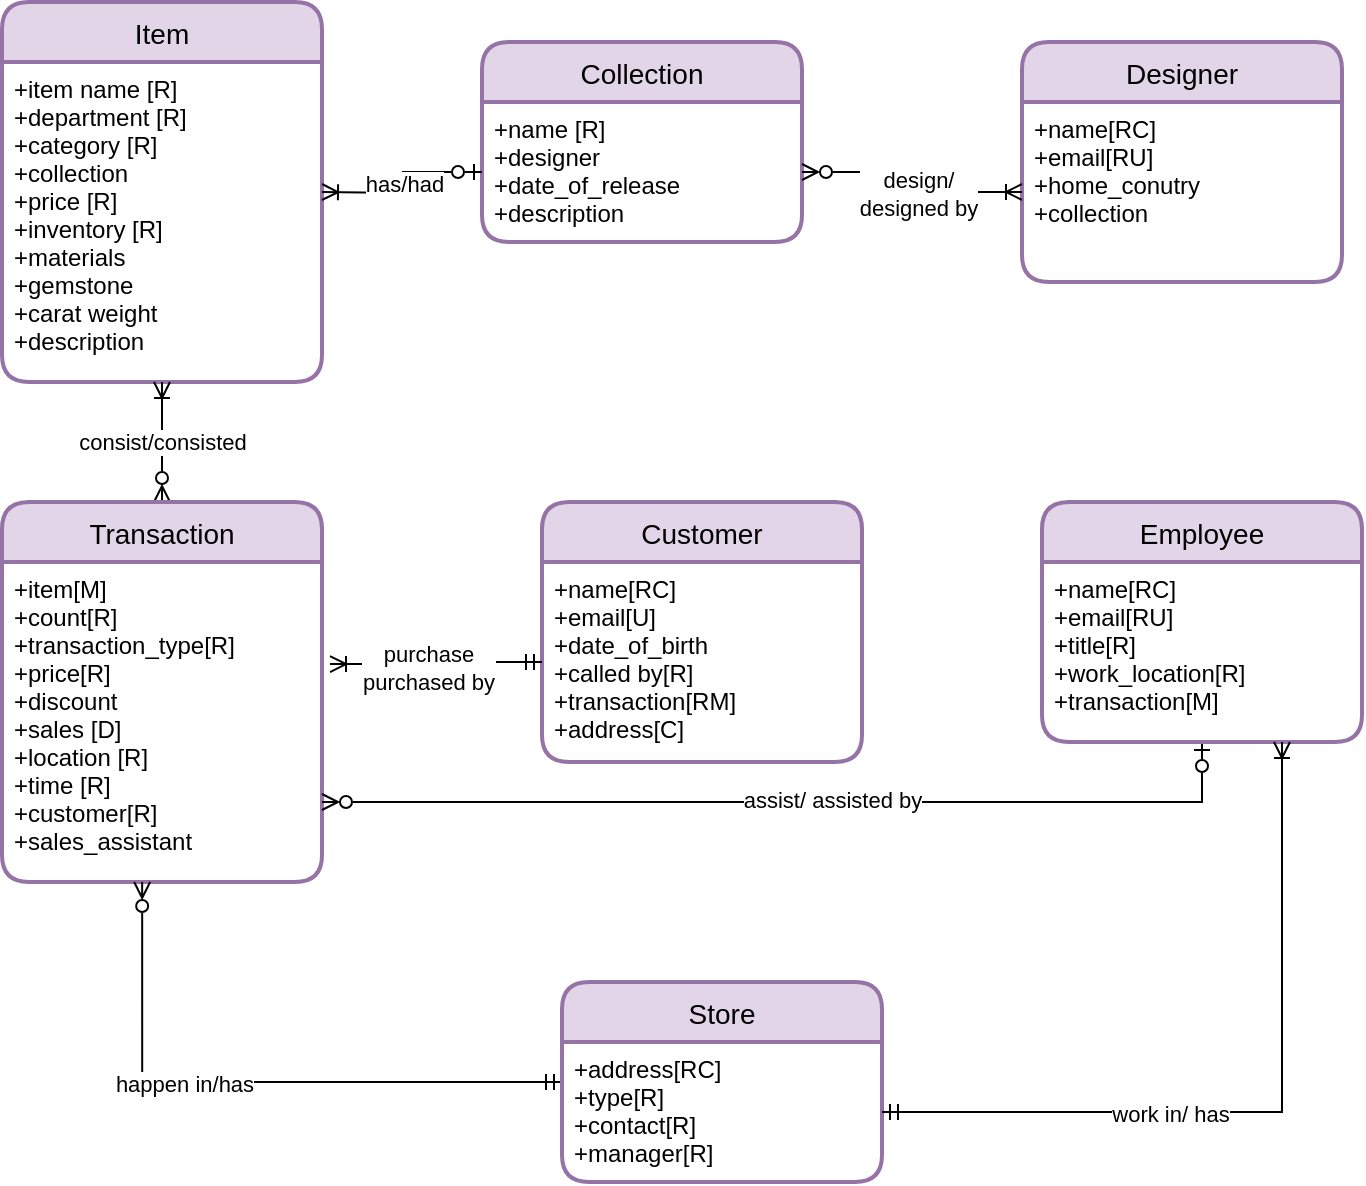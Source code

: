 <mxfile version="17.5.0" type="google"><diagram id="yLszUjJbC8JD7kgCKZUq" name="Page-1"><mxGraphModel grid="1" page="1" gridSize="10" guides="1" tooltips="1" connect="1" arrows="1" fold="1" pageScale="1" pageWidth="850" pageHeight="1100" math="0" shadow="0"><root><mxCell id="0"/><mxCell id="1" parent="0"/><mxCell id="opLfYF0_R9hI7vtgBS3v-1" value="Item" style="swimlane;childLayout=stackLayout;horizontal=1;startSize=30;horizontalStack=0;rounded=1;fontSize=14;fontStyle=0;strokeWidth=2;resizeParent=0;resizeLast=1;shadow=0;dashed=0;align=center;fillColor=#e1d5e7;strokeColor=#9673a6;" vertex="1" parent="1"><mxGeometry x="80" y="20" width="160" height="190" as="geometry"/></mxCell><mxCell id="opLfYF0_R9hI7vtgBS3v-2" value="+item name [R]&#10;+department [R]&#10;+category [R]&#10;+collection&#10;+price [R]&#10;+inventory [R]&#10;+materials&#10;+gemstone&#10;+carat weight&#10;+description&#10;&#10;" style="align=left;strokeColor=none;fillColor=none;spacingLeft=4;fontSize=12;verticalAlign=top;resizable=0;rotatable=0;part=1;" vertex="1" parent="opLfYF0_R9hI7vtgBS3v-1"><mxGeometry y="30" width="160" height="160" as="geometry"/></mxCell><mxCell id="opLfYF0_R9hI7vtgBS3v-5" value="Collection" style="swimlane;childLayout=stackLayout;horizontal=1;startSize=30;horizontalStack=0;rounded=1;fontSize=14;fontStyle=0;strokeWidth=2;resizeParent=0;resizeLast=1;shadow=0;dashed=0;align=center;fillColor=#e1d5e7;strokeColor=#9673a6;" vertex="1" parent="1"><mxGeometry x="320" y="40" width="160" height="100" as="geometry"/></mxCell><mxCell id="opLfYF0_R9hI7vtgBS3v-6" value="+name [R]&#10;+designer&#10;+date_of_release&#10;+description" style="align=left;strokeColor=none;fillColor=none;spacingLeft=4;fontSize=12;verticalAlign=top;resizable=0;rotatable=0;part=1;" vertex="1" parent="opLfYF0_R9hI7vtgBS3v-5"><mxGeometry y="30" width="160" height="70" as="geometry"/></mxCell><mxCell id="opLfYF0_R9hI7vtgBS3v-7" value="Designer" style="swimlane;childLayout=stackLayout;horizontal=1;startSize=30;horizontalStack=0;rounded=1;fontSize=14;fontStyle=0;strokeWidth=2;resizeParent=0;resizeLast=1;shadow=0;dashed=0;align=center;fillColor=#e1d5e7;strokeColor=#9673a6;" vertex="1" parent="1"><mxGeometry x="590" y="40" width="160" height="120" as="geometry"/></mxCell><mxCell id="opLfYF0_R9hI7vtgBS3v-8" value="+name[RC]&#10;+email[RU]&#10;+home_conutry&#10;+collection &#10;" style="align=left;strokeColor=none;fillColor=none;spacingLeft=4;fontSize=12;verticalAlign=top;resizable=0;rotatable=0;part=1;" vertex="1" parent="opLfYF0_R9hI7vtgBS3v-7"><mxGeometry y="30" width="160" height="90" as="geometry"/></mxCell><mxCell id="opLfYF0_R9hI7vtgBS3v-17" value="consist/consisted" style="edgeStyle=orthogonalEdgeStyle;rounded=0;orthogonalLoop=1;jettySize=auto;html=1;exitX=0.5;exitY=0;exitDx=0;exitDy=0;entryX=0.5;entryY=1;entryDx=0;entryDy=0;startArrow=ERzeroToMany;startFill=0;endArrow=ERoneToMany;endFill=0;" edge="1" parent="1" source="opLfYF0_R9hI7vtgBS3v-9" target="opLfYF0_R9hI7vtgBS3v-2"><mxGeometry relative="1" as="geometry"/></mxCell><mxCell id="opLfYF0_R9hI7vtgBS3v-9" value="Transaction" style="swimlane;childLayout=stackLayout;horizontal=1;startSize=30;horizontalStack=0;rounded=1;fontSize=14;fontStyle=0;strokeWidth=2;resizeParent=0;resizeLast=1;shadow=0;dashed=0;align=center;fillColor=#e1d5e7;strokeColor=#9673a6;" vertex="1" parent="1"><mxGeometry x="80" y="270" width="160" height="190" as="geometry"/></mxCell><mxCell id="opLfYF0_R9hI7vtgBS3v-10" value="+item[M]&#10;+count[R]&#10;+transaction_type[R]&#10;+price[R]&#10;+discount&#10;+sales [D]&#10;+location [R]&#10;+time [R]&#10;+customer[R]&#10;+sales_assistant" style="align=left;strokeColor=none;fillColor=none;spacingLeft=4;fontSize=12;verticalAlign=top;resizable=0;rotatable=0;part=1;" vertex="1" parent="opLfYF0_R9hI7vtgBS3v-9"><mxGeometry y="30" width="160" height="160" as="geometry"/></mxCell><mxCell id="opLfYF0_R9hI7vtgBS3v-27" style="edgeStyle=orthogonalEdgeStyle;rounded=0;orthogonalLoop=1;jettySize=auto;html=1;entryX=0.438;entryY=1;entryDx=0;entryDy=0;entryPerimeter=0;startArrow=ERmandOne;startFill=0;endArrow=ERzeroToMany;endFill=0;" edge="1" parent="1" source="opLfYF0_R9hI7vtgBS3v-11" target="opLfYF0_R9hI7vtgBS3v-10"><mxGeometry relative="1" as="geometry"/></mxCell><mxCell id="opLfYF0_R9hI7vtgBS3v-29" value="happen in/has" style="edgeLabel;html=1;align=center;verticalAlign=middle;resizable=0;points=[];" connectable="0" vertex="1" parent="opLfYF0_R9hI7vtgBS3v-27"><mxGeometry x="0.22" y="1" relative="1" as="geometry"><mxPoint as="offset"/></mxGeometry></mxCell><mxCell id="opLfYF0_R9hI7vtgBS3v-11" value="Store" style="swimlane;childLayout=stackLayout;horizontal=1;startSize=30;horizontalStack=0;rounded=1;fontSize=14;fontStyle=0;strokeWidth=2;resizeParent=0;resizeLast=1;shadow=0;dashed=0;align=center;fillColor=#e1d5e7;strokeColor=#9673a6;" vertex="1" parent="1"><mxGeometry x="360" y="510" width="160" height="100" as="geometry"/></mxCell><mxCell id="opLfYF0_R9hI7vtgBS3v-12" value="+address[RC]&#10;+type[R]&#10;+contact[R]&#10;+manager[R]&#10;&#10;" style="align=left;strokeColor=none;fillColor=none;spacingLeft=4;fontSize=12;verticalAlign=top;resizable=0;rotatable=0;part=1;" vertex="1" parent="opLfYF0_R9hI7vtgBS3v-11"><mxGeometry y="30" width="160" height="70" as="geometry"/></mxCell><mxCell id="opLfYF0_R9hI7vtgBS3v-13" value="Customer" style="swimlane;childLayout=stackLayout;horizontal=1;startSize=30;horizontalStack=0;rounded=1;fontSize=14;fontStyle=0;strokeWidth=2;resizeParent=0;resizeLast=1;shadow=0;dashed=0;align=center;fillColor=#e1d5e7;strokeColor=#9673a6;" vertex="1" parent="1"><mxGeometry x="350" y="270" width="160" height="130" as="geometry"/></mxCell><mxCell id="opLfYF0_R9hI7vtgBS3v-14" value="+name[RC]&#10;+email[U]&#10;+date_of_birth&#10;+called by[R]&#10;+transaction[RM]&#10;+address[C]" style="align=left;strokeColor=none;fillColor=none;spacingLeft=4;fontSize=12;verticalAlign=top;resizable=0;rotatable=0;part=1;" vertex="1" parent="opLfYF0_R9hI7vtgBS3v-13"><mxGeometry y="30" width="160" height="100" as="geometry"/></mxCell><mxCell id="opLfYF0_R9hI7vtgBS3v-25" style="edgeStyle=orthogonalEdgeStyle;rounded=0;orthogonalLoop=1;jettySize=auto;html=1;entryX=1;entryY=0.75;entryDx=0;entryDy=0;startArrow=ERzeroToOne;startFill=0;endArrow=ERzeroToMany;endFill=0;" edge="1" parent="1" source="opLfYF0_R9hI7vtgBS3v-15" target="opLfYF0_R9hI7vtgBS3v-10"><mxGeometry relative="1" as="geometry"><Array as="points"><mxPoint x="680" y="420"/></Array></mxGeometry></mxCell><mxCell id="opLfYF0_R9hI7vtgBS3v-26" value="assist/ assisted by" style="edgeLabel;html=1;align=center;verticalAlign=middle;resizable=0;points=[];" connectable="0" vertex="1" parent="opLfYF0_R9hI7vtgBS3v-25"><mxGeometry x="-0.085" y="-1" relative="1" as="geometry"><mxPoint as="offset"/></mxGeometry></mxCell><mxCell id="opLfYF0_R9hI7vtgBS3v-15" value="Employee" style="swimlane;childLayout=stackLayout;horizontal=1;startSize=30;horizontalStack=0;rounded=1;fontSize=14;fontStyle=0;strokeWidth=2;resizeParent=0;resizeLast=1;shadow=0;dashed=0;align=center;fillColor=#e1d5e7;strokeColor=#9673a6;" vertex="1" parent="1"><mxGeometry x="600" y="270" width="160" height="120" as="geometry"/></mxCell><mxCell id="opLfYF0_R9hI7vtgBS3v-16" value="+name[RC]&#10;+email[RU]&#10;+title[R]&#10;+work_location[R]&#10;+transaction[M]" style="align=left;strokeColor=none;fillColor=none;spacingLeft=4;fontSize=12;verticalAlign=top;resizable=0;rotatable=0;part=1;" vertex="1" parent="opLfYF0_R9hI7vtgBS3v-15"><mxGeometry y="30" width="160" height="90" as="geometry"/></mxCell><mxCell id="opLfYF0_R9hI7vtgBS3v-19" style="edgeStyle=orthogonalEdgeStyle;rounded=0;orthogonalLoop=1;jettySize=auto;html=1;startArrow=ERzeroToOne;startFill=0;endArrow=ERoneToMany;endFill=0;" edge="1" parent="1" source="opLfYF0_R9hI7vtgBS3v-6"><mxGeometry relative="1" as="geometry"><mxPoint x="240" y="115" as="targetPoint"/></mxGeometry></mxCell><mxCell id="opLfYF0_R9hI7vtgBS3v-20" value="has/had" style="edgeLabel;html=1;align=center;verticalAlign=middle;resizable=0;points=[];" connectable="0" vertex="1" parent="opLfYF0_R9hI7vtgBS3v-19"><mxGeometry relative="1" as="geometry"><mxPoint as="offset"/></mxGeometry></mxCell><mxCell id="opLfYF0_R9hI7vtgBS3v-21" style="edgeStyle=orthogonalEdgeStyle;rounded=0;orthogonalLoop=1;jettySize=auto;html=1;startArrow=ERzeroToMany;startFill=0;endArrow=ERoneToMany;endFill=0;" edge="1" parent="1" source="opLfYF0_R9hI7vtgBS3v-6" target="opLfYF0_R9hI7vtgBS3v-8"><mxGeometry relative="1" as="geometry"/></mxCell><mxCell id="opLfYF0_R9hI7vtgBS3v-22" value="design/&lt;br&gt;designed by" style="edgeLabel;html=1;align=center;verticalAlign=middle;resizable=0;points=[];" connectable="0" vertex="1" parent="opLfYF0_R9hI7vtgBS3v-21"><mxGeometry x="0.125" y="-1" relative="1" as="geometry"><mxPoint as="offset"/></mxGeometry></mxCell><mxCell id="opLfYF0_R9hI7vtgBS3v-23" style="edgeStyle=orthogonalEdgeStyle;rounded=0;orthogonalLoop=1;jettySize=auto;html=1;entryX=1.025;entryY=0.319;entryDx=0;entryDy=0;entryPerimeter=0;startArrow=ERmandOne;startFill=0;endArrow=ERoneToMany;endFill=0;" edge="1" parent="1" source="opLfYF0_R9hI7vtgBS3v-14" target="opLfYF0_R9hI7vtgBS3v-10"><mxGeometry relative="1" as="geometry"><Array as="points"><mxPoint x="280" y="350"/></Array></mxGeometry></mxCell><mxCell id="opLfYF0_R9hI7vtgBS3v-24" value="purchase&lt;br&gt;purchased by" style="edgeLabel;html=1;align=center;verticalAlign=middle;resizable=0;points=[];" connectable="0" vertex="1" parent="opLfYF0_R9hI7vtgBS3v-23"><mxGeometry x="0.065" y="3" relative="1" as="geometry"><mxPoint as="offset"/></mxGeometry></mxCell><mxCell id="opLfYF0_R9hI7vtgBS3v-28" style="edgeStyle=orthogonalEdgeStyle;rounded=0;orthogonalLoop=1;jettySize=auto;html=1;entryX=0.75;entryY=1;entryDx=0;entryDy=0;startArrow=ERmandOne;startFill=0;endArrow=ERoneToMany;endFill=0;" edge="1" parent="1" source="opLfYF0_R9hI7vtgBS3v-12" target="opLfYF0_R9hI7vtgBS3v-16"><mxGeometry relative="1" as="geometry"/></mxCell><mxCell id="opLfYF0_R9hI7vtgBS3v-30" value="work in/ has" style="edgeLabel;html=1;align=center;verticalAlign=middle;resizable=0;points=[];" connectable="0" vertex="1" parent="opLfYF0_R9hI7vtgBS3v-28"><mxGeometry x="-0.253" y="-1" relative="1" as="geometry"><mxPoint as="offset"/></mxGeometry></mxCell></root></mxGraphModel></diagram></mxfile>
